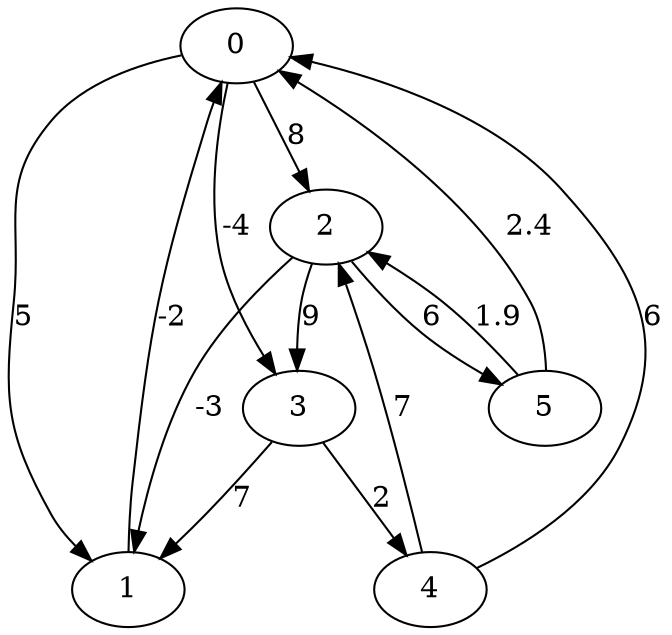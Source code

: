 digraph g {
	0 -> 1 [label=5];
	0 -> 2 [label=8];
	0 -> 3 [label=-4];
	1 -> 0 [label=-2];
	2 -> 1 [label=-3];
	2 -> 3 [label=9];
	2 -> 5 [label=6];
	3 -> 4 [label=2];
	3 -> 1 [label=7];
	4 -> 0 [label=6];
	4 -> 2 [label=7];
	5 -> 0 [label=2.4];
	5 -> 2 [label=1.9];
}
